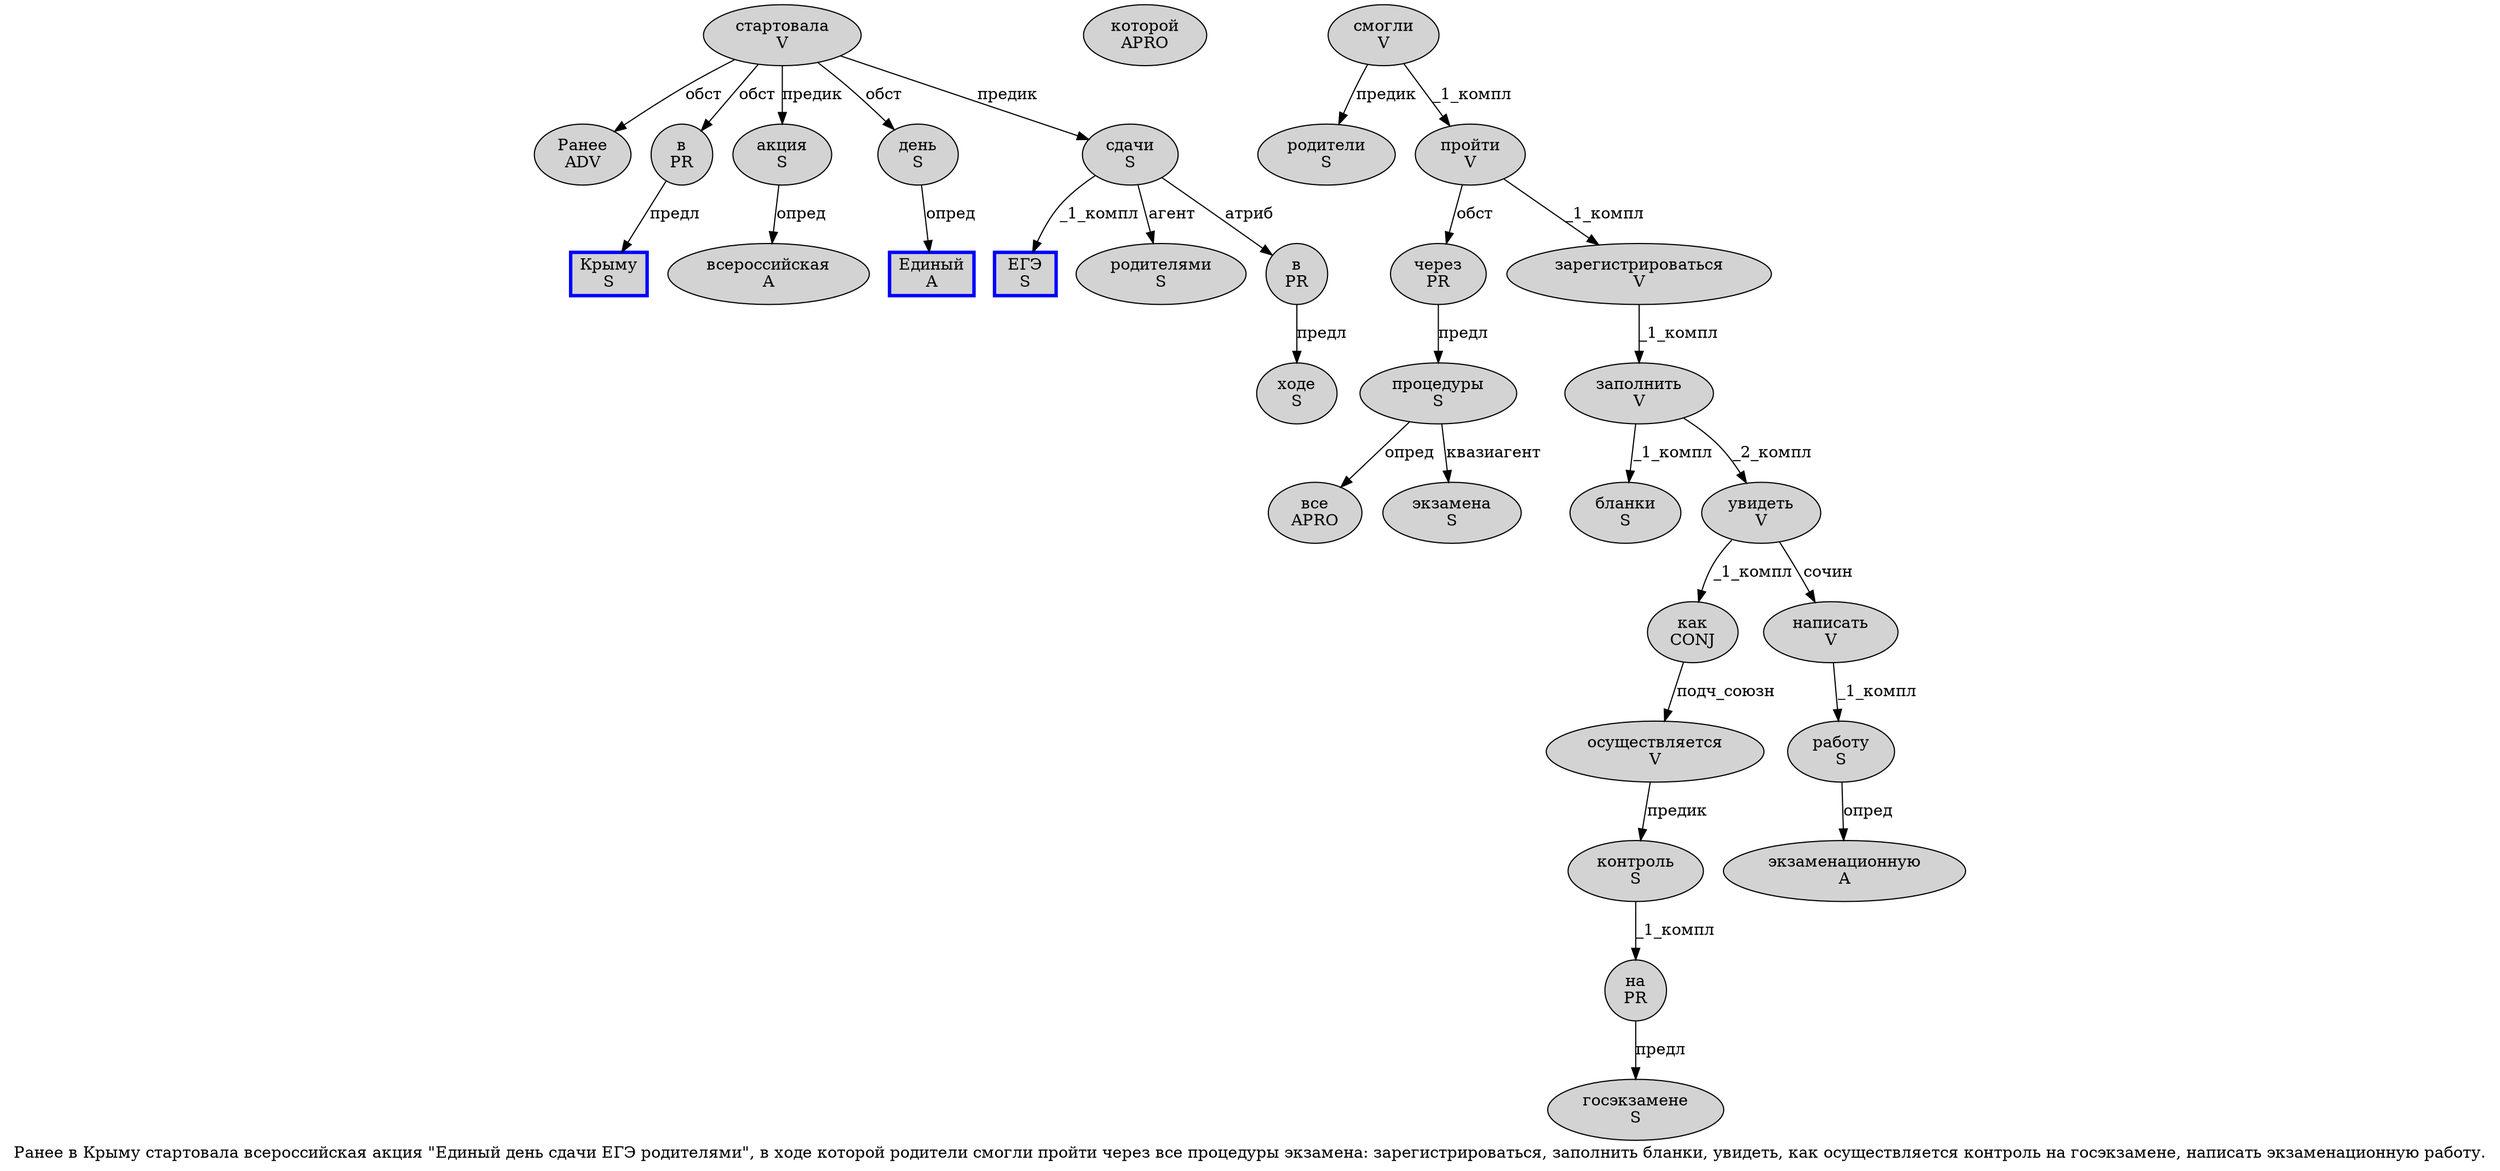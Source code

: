digraph SENTENCE_447 {
	graph [label="Ранее в Крыму стартовала всероссийская акция \"Единый день сдачи ЕГЭ родителями\", в ходе которой родители смогли пройти через все процедуры экзамена: зарегистрироваться, заполнить бланки, увидеть, как осуществляется контроль на госэкзамене, написать экзаменационную работу."]
	node [style=filled]
		0 [label="Ранее
ADV" color="" fillcolor=lightgray penwidth=1 shape=ellipse]
		1 [label="в
PR" color="" fillcolor=lightgray penwidth=1 shape=ellipse]
		2 [label="Крыму
S" color=blue fillcolor=lightgray penwidth=3 shape=box]
		3 [label="стартовала
V" color="" fillcolor=lightgray penwidth=1 shape=ellipse]
		4 [label="всероссийская
A" color="" fillcolor=lightgray penwidth=1 shape=ellipse]
		5 [label="акция
S" color="" fillcolor=lightgray penwidth=1 shape=ellipse]
		7 [label="Единый
A" color=blue fillcolor=lightgray penwidth=3 shape=box]
		8 [label="день
S" color="" fillcolor=lightgray penwidth=1 shape=ellipse]
		9 [label="сдачи
S" color="" fillcolor=lightgray penwidth=1 shape=ellipse]
		10 [label="ЕГЭ
S" color=blue fillcolor=lightgray penwidth=3 shape=box]
		11 [label="родителями
S" color="" fillcolor=lightgray penwidth=1 shape=ellipse]
		14 [label="в
PR" color="" fillcolor=lightgray penwidth=1 shape=ellipse]
		15 [label="ходе
S" color="" fillcolor=lightgray penwidth=1 shape=ellipse]
		16 [label="которой
APRO" color="" fillcolor=lightgray penwidth=1 shape=ellipse]
		17 [label="родители
S" color="" fillcolor=lightgray penwidth=1 shape=ellipse]
		18 [label="смогли
V" color="" fillcolor=lightgray penwidth=1 shape=ellipse]
		19 [label="пройти
V" color="" fillcolor=lightgray penwidth=1 shape=ellipse]
		20 [label="через
PR" color="" fillcolor=lightgray penwidth=1 shape=ellipse]
		21 [label="все
APRO" color="" fillcolor=lightgray penwidth=1 shape=ellipse]
		22 [label="процедуры
S" color="" fillcolor=lightgray penwidth=1 shape=ellipse]
		23 [label="экзамена
S" color="" fillcolor=lightgray penwidth=1 shape=ellipse]
		25 [label="зарегистрироваться
V" color="" fillcolor=lightgray penwidth=1 shape=ellipse]
		27 [label="заполнить
V" color="" fillcolor=lightgray penwidth=1 shape=ellipse]
		28 [label="бланки
S" color="" fillcolor=lightgray penwidth=1 shape=ellipse]
		30 [label="увидеть
V" color="" fillcolor=lightgray penwidth=1 shape=ellipse]
		32 [label="как
CONJ" color="" fillcolor=lightgray penwidth=1 shape=ellipse]
		33 [label="осуществляется
V" color="" fillcolor=lightgray penwidth=1 shape=ellipse]
		34 [label="контроль
S" color="" fillcolor=lightgray penwidth=1 shape=ellipse]
		35 [label="на
PR" color="" fillcolor=lightgray penwidth=1 shape=ellipse]
		36 [label="госэкзамене
S" color="" fillcolor=lightgray penwidth=1 shape=ellipse]
		38 [label="написать
V" color="" fillcolor=lightgray penwidth=1 shape=ellipse]
		39 [label="экзаменационную
A" color="" fillcolor=lightgray penwidth=1 shape=ellipse]
		40 [label="работу
S" color="" fillcolor=lightgray penwidth=1 shape=ellipse]
			5 -> 4 [label="опред"]
			9 -> 10 [label="_1_компл"]
			9 -> 11 [label="агент"]
			9 -> 14 [label="атриб"]
			32 -> 33 [label="подч_союзн"]
			30 -> 32 [label="_1_компл"]
			30 -> 38 [label="сочин"]
			18 -> 17 [label="предик"]
			18 -> 19 [label="_1_компл"]
			22 -> 21 [label="опред"]
			22 -> 23 [label="квазиагент"]
			3 -> 0 [label="обст"]
			3 -> 1 [label="обст"]
			3 -> 5 [label="предик"]
			3 -> 8 [label="обст"]
			3 -> 9 [label="предик"]
			35 -> 36 [label="предл"]
			1 -> 2 [label="предл"]
			38 -> 40 [label="_1_компл"]
			19 -> 20 [label="обст"]
			19 -> 25 [label="_1_компл"]
			25 -> 27 [label="_1_компл"]
			34 -> 35 [label="_1_компл"]
			8 -> 7 [label="опред"]
			27 -> 28 [label="_1_компл"]
			27 -> 30 [label="_2_компл"]
			14 -> 15 [label="предл"]
			20 -> 22 [label="предл"]
			33 -> 34 [label="предик"]
			40 -> 39 [label="опред"]
}